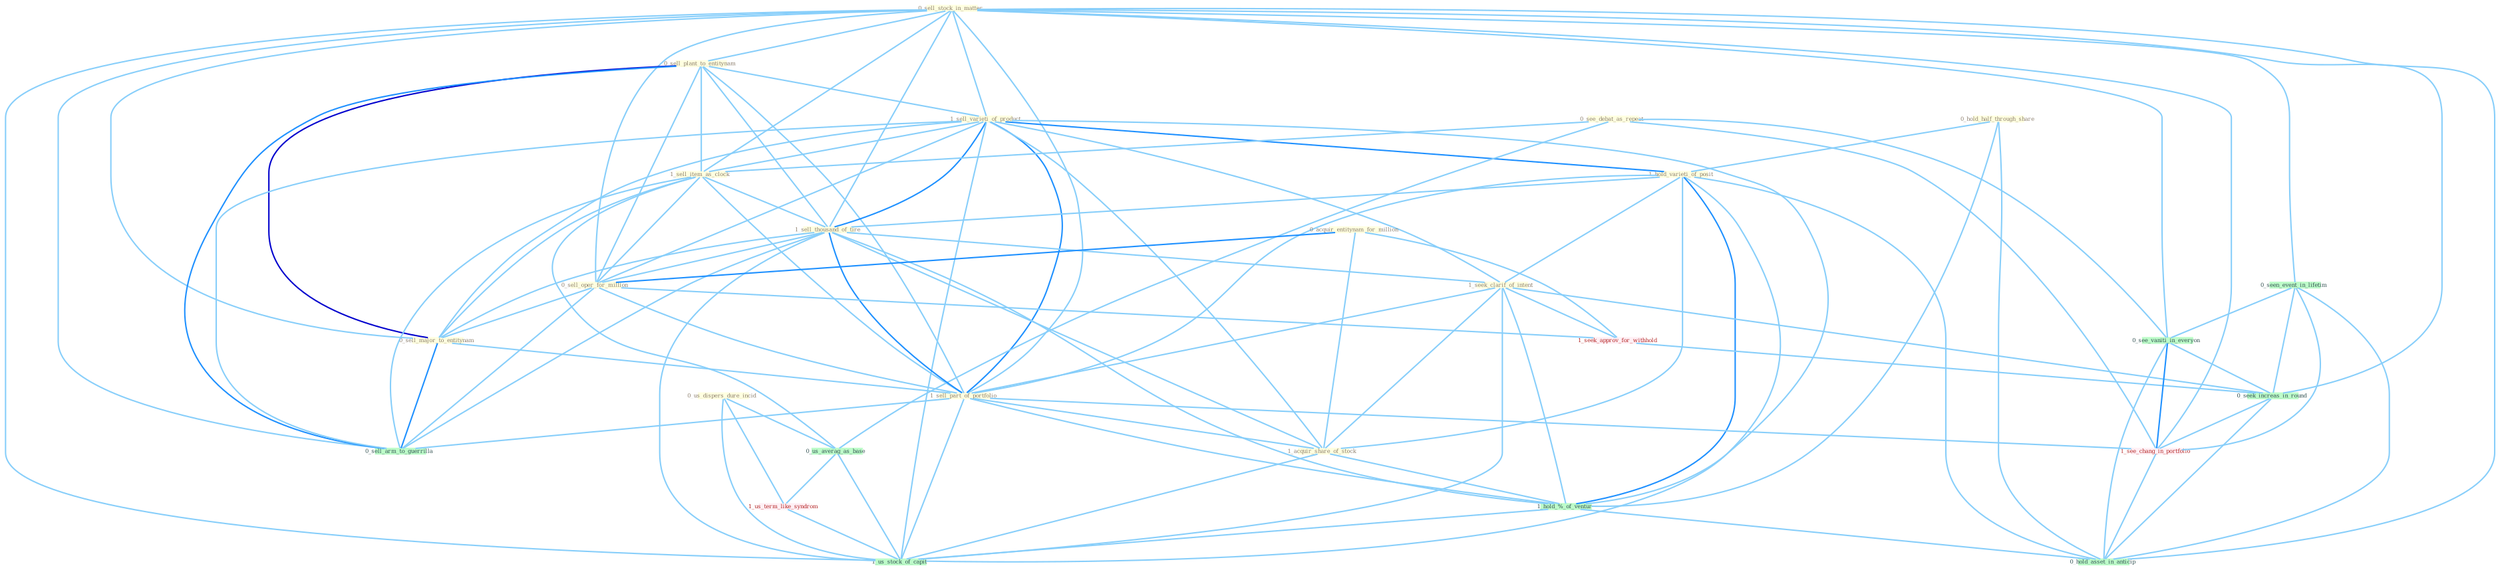 Graph G{ 
    node
    [shape=polygon,style=filled,width=.5,height=.06,color="#BDFCC9",fixedsize=true,fontsize=4,
    fontcolor="#2f4f4f"];
    {node
    [color="#ffffe0", fontcolor="#8b7d6b"] "0_sell_stock_in_matter " "0_sell_plant_to_entitynam " "0_hold_half_through_share " "1_sell_varieti_of_product " "0_see_debat_as_repeat " "1_sell_item_as_clock " "1_hold_varieti_of_posit " "1_sell_thousand_of_tire " "0_acquir_entitynam_for_million " "0_us_dispers_dure_incid " "0_sell_oper_for_million " "0_sell_major_to_entitynam " "1_seek_clarif_of_intent " "1_sell_part_of_portfolio " "1_acquir_share_of_stock "}
{node [color="#fff0f5", fontcolor="#b22222"] "1_us_term_like_syndrom " "1_seek_approv_for_withhold " "1_see_chang_in_portfolio "}
edge [color="#B0E2FF"];

	"0_sell_stock_in_matter " -- "0_sell_plant_to_entitynam " [w="1", color="#87cefa" ];
	"0_sell_stock_in_matter " -- "1_sell_varieti_of_product " [w="1", color="#87cefa" ];
	"0_sell_stock_in_matter " -- "1_sell_item_as_clock " [w="1", color="#87cefa" ];
	"0_sell_stock_in_matter " -- "1_sell_thousand_of_tire " [w="1", color="#87cefa" ];
	"0_sell_stock_in_matter " -- "0_sell_oper_for_million " [w="1", color="#87cefa" ];
	"0_sell_stock_in_matter " -- "0_sell_major_to_entitynam " [w="1", color="#87cefa" ];
	"0_sell_stock_in_matter " -- "1_sell_part_of_portfolio " [w="1", color="#87cefa" ];
	"0_sell_stock_in_matter " -- "0_seen_event_in_lifetim " [w="1", color="#87cefa" ];
	"0_sell_stock_in_matter " -- "0_see_vaniti_in_everyon " [w="1", color="#87cefa" ];
	"0_sell_stock_in_matter " -- "0_sell_arm_to_guerrilla " [w="1", color="#87cefa" ];
	"0_sell_stock_in_matter " -- "0_seek_increas_in_round " [w="1", color="#87cefa" ];
	"0_sell_stock_in_matter " -- "1_us_stock_of_capit " [w="1", color="#87cefa" ];
	"0_sell_stock_in_matter " -- "1_see_chang_in_portfolio " [w="1", color="#87cefa" ];
	"0_sell_stock_in_matter " -- "0_hold_asset_in_anticip " [w="1", color="#87cefa" ];
	"0_sell_plant_to_entitynam " -- "1_sell_varieti_of_product " [w="1", color="#87cefa" ];
	"0_sell_plant_to_entitynam " -- "1_sell_item_as_clock " [w="1", color="#87cefa" ];
	"0_sell_plant_to_entitynam " -- "1_sell_thousand_of_tire " [w="1", color="#87cefa" ];
	"0_sell_plant_to_entitynam " -- "0_sell_oper_for_million " [w="1", color="#87cefa" ];
	"0_sell_plant_to_entitynam " -- "0_sell_major_to_entitynam " [w="3", color="#0000cd" , len=0.6];
	"0_sell_plant_to_entitynam " -- "1_sell_part_of_portfolio " [w="1", color="#87cefa" ];
	"0_sell_plant_to_entitynam " -- "0_sell_arm_to_guerrilla " [w="2", color="#1e90ff" , len=0.8];
	"0_hold_half_through_share " -- "1_hold_varieti_of_posit " [w="1", color="#87cefa" ];
	"0_hold_half_through_share " -- "1_hold_%_of_ventur " [w="1", color="#87cefa" ];
	"0_hold_half_through_share " -- "0_hold_asset_in_anticip " [w="1", color="#87cefa" ];
	"1_sell_varieti_of_product " -- "1_sell_item_as_clock " [w="1", color="#87cefa" ];
	"1_sell_varieti_of_product " -- "1_hold_varieti_of_posit " [w="2", color="#1e90ff" , len=0.8];
	"1_sell_varieti_of_product " -- "1_sell_thousand_of_tire " [w="2", color="#1e90ff" , len=0.8];
	"1_sell_varieti_of_product " -- "0_sell_oper_for_million " [w="1", color="#87cefa" ];
	"1_sell_varieti_of_product " -- "0_sell_major_to_entitynam " [w="1", color="#87cefa" ];
	"1_sell_varieti_of_product " -- "1_seek_clarif_of_intent " [w="1", color="#87cefa" ];
	"1_sell_varieti_of_product " -- "1_sell_part_of_portfolio " [w="2", color="#1e90ff" , len=0.8];
	"1_sell_varieti_of_product " -- "1_acquir_share_of_stock " [w="1", color="#87cefa" ];
	"1_sell_varieti_of_product " -- "1_hold_%_of_ventur " [w="1", color="#87cefa" ];
	"1_sell_varieti_of_product " -- "0_sell_arm_to_guerrilla " [w="1", color="#87cefa" ];
	"1_sell_varieti_of_product " -- "1_us_stock_of_capit " [w="1", color="#87cefa" ];
	"0_see_debat_as_repeat " -- "1_sell_item_as_clock " [w="1", color="#87cefa" ];
	"0_see_debat_as_repeat " -- "0_us_averag_as_base " [w="1", color="#87cefa" ];
	"0_see_debat_as_repeat " -- "0_see_vaniti_in_everyon " [w="1", color="#87cefa" ];
	"0_see_debat_as_repeat " -- "1_see_chang_in_portfolio " [w="1", color="#87cefa" ];
	"1_sell_item_as_clock " -- "1_sell_thousand_of_tire " [w="1", color="#87cefa" ];
	"1_sell_item_as_clock " -- "0_sell_oper_for_million " [w="1", color="#87cefa" ];
	"1_sell_item_as_clock " -- "0_sell_major_to_entitynam " [w="1", color="#87cefa" ];
	"1_sell_item_as_clock " -- "1_sell_part_of_portfolio " [w="1", color="#87cefa" ];
	"1_sell_item_as_clock " -- "0_us_averag_as_base " [w="1", color="#87cefa" ];
	"1_sell_item_as_clock " -- "0_sell_arm_to_guerrilla " [w="1", color="#87cefa" ];
	"1_hold_varieti_of_posit " -- "1_sell_thousand_of_tire " [w="1", color="#87cefa" ];
	"1_hold_varieti_of_posit " -- "1_seek_clarif_of_intent " [w="1", color="#87cefa" ];
	"1_hold_varieti_of_posit " -- "1_sell_part_of_portfolio " [w="1", color="#87cefa" ];
	"1_hold_varieti_of_posit " -- "1_acquir_share_of_stock " [w="1", color="#87cefa" ];
	"1_hold_varieti_of_posit " -- "1_hold_%_of_ventur " [w="2", color="#1e90ff" , len=0.8];
	"1_hold_varieti_of_posit " -- "1_us_stock_of_capit " [w="1", color="#87cefa" ];
	"1_hold_varieti_of_posit " -- "0_hold_asset_in_anticip " [w="1", color="#87cefa" ];
	"1_sell_thousand_of_tire " -- "0_sell_oper_for_million " [w="1", color="#87cefa" ];
	"1_sell_thousand_of_tire " -- "0_sell_major_to_entitynam " [w="1", color="#87cefa" ];
	"1_sell_thousand_of_tire " -- "1_seek_clarif_of_intent " [w="1", color="#87cefa" ];
	"1_sell_thousand_of_tire " -- "1_sell_part_of_portfolio " [w="2", color="#1e90ff" , len=0.8];
	"1_sell_thousand_of_tire " -- "1_acquir_share_of_stock " [w="1", color="#87cefa" ];
	"1_sell_thousand_of_tire " -- "1_hold_%_of_ventur " [w="1", color="#87cefa" ];
	"1_sell_thousand_of_tire " -- "0_sell_arm_to_guerrilla " [w="1", color="#87cefa" ];
	"1_sell_thousand_of_tire " -- "1_us_stock_of_capit " [w="1", color="#87cefa" ];
	"0_acquir_entitynam_for_million " -- "0_sell_oper_for_million " [w="2", color="#1e90ff" , len=0.8];
	"0_acquir_entitynam_for_million " -- "1_acquir_share_of_stock " [w="1", color="#87cefa" ];
	"0_acquir_entitynam_for_million " -- "1_seek_approv_for_withhold " [w="1", color="#87cefa" ];
	"0_us_dispers_dure_incid " -- "0_us_averag_as_base " [w="1", color="#87cefa" ];
	"0_us_dispers_dure_incid " -- "1_us_term_like_syndrom " [w="1", color="#87cefa" ];
	"0_us_dispers_dure_incid " -- "1_us_stock_of_capit " [w="1", color="#87cefa" ];
	"0_sell_oper_for_million " -- "0_sell_major_to_entitynam " [w="1", color="#87cefa" ];
	"0_sell_oper_for_million " -- "1_sell_part_of_portfolio " [w="1", color="#87cefa" ];
	"0_sell_oper_for_million " -- "1_seek_approv_for_withhold " [w="1", color="#87cefa" ];
	"0_sell_oper_for_million " -- "0_sell_arm_to_guerrilla " [w="1", color="#87cefa" ];
	"0_sell_major_to_entitynam " -- "1_sell_part_of_portfolio " [w="1", color="#87cefa" ];
	"0_sell_major_to_entitynam " -- "0_sell_arm_to_guerrilla " [w="2", color="#1e90ff" , len=0.8];
	"1_seek_clarif_of_intent " -- "1_sell_part_of_portfolio " [w="1", color="#87cefa" ];
	"1_seek_clarif_of_intent " -- "1_acquir_share_of_stock " [w="1", color="#87cefa" ];
	"1_seek_clarif_of_intent " -- "1_seek_approv_for_withhold " [w="1", color="#87cefa" ];
	"1_seek_clarif_of_intent " -- "1_hold_%_of_ventur " [w="1", color="#87cefa" ];
	"1_seek_clarif_of_intent " -- "0_seek_increas_in_round " [w="1", color="#87cefa" ];
	"1_seek_clarif_of_intent " -- "1_us_stock_of_capit " [w="1", color="#87cefa" ];
	"1_sell_part_of_portfolio " -- "1_acquir_share_of_stock " [w="1", color="#87cefa" ];
	"1_sell_part_of_portfolio " -- "1_hold_%_of_ventur " [w="1", color="#87cefa" ];
	"1_sell_part_of_portfolio " -- "0_sell_arm_to_guerrilla " [w="1", color="#87cefa" ];
	"1_sell_part_of_portfolio " -- "1_us_stock_of_capit " [w="1", color="#87cefa" ];
	"1_sell_part_of_portfolio " -- "1_see_chang_in_portfolio " [w="1", color="#87cefa" ];
	"1_acquir_share_of_stock " -- "1_hold_%_of_ventur " [w="1", color="#87cefa" ];
	"1_acquir_share_of_stock " -- "1_us_stock_of_capit " [w="1", color="#87cefa" ];
	"0_seen_event_in_lifetim " -- "0_see_vaniti_in_everyon " [w="1", color="#87cefa" ];
	"0_seen_event_in_lifetim " -- "0_seek_increas_in_round " [w="1", color="#87cefa" ];
	"0_seen_event_in_lifetim " -- "1_see_chang_in_portfolio " [w="1", color="#87cefa" ];
	"0_seen_event_in_lifetim " -- "0_hold_asset_in_anticip " [w="1", color="#87cefa" ];
	"0_us_averag_as_base " -- "1_us_term_like_syndrom " [w="1", color="#87cefa" ];
	"0_us_averag_as_base " -- "1_us_stock_of_capit " [w="1", color="#87cefa" ];
	"1_us_term_like_syndrom " -- "1_us_stock_of_capit " [w="1", color="#87cefa" ];
	"1_seek_approv_for_withhold " -- "0_seek_increas_in_round " [w="1", color="#87cefa" ];
	"1_hold_%_of_ventur " -- "1_us_stock_of_capit " [w="1", color="#87cefa" ];
	"1_hold_%_of_ventur " -- "0_hold_asset_in_anticip " [w="1", color="#87cefa" ];
	"0_see_vaniti_in_everyon " -- "0_seek_increas_in_round " [w="1", color="#87cefa" ];
	"0_see_vaniti_in_everyon " -- "1_see_chang_in_portfolio " [w="2", color="#1e90ff" , len=0.8];
	"0_see_vaniti_in_everyon " -- "0_hold_asset_in_anticip " [w="1", color="#87cefa" ];
	"0_seek_increas_in_round " -- "1_see_chang_in_portfolio " [w="1", color="#87cefa" ];
	"0_seek_increas_in_round " -- "0_hold_asset_in_anticip " [w="1", color="#87cefa" ];
	"1_see_chang_in_portfolio " -- "0_hold_asset_in_anticip " [w="1", color="#87cefa" ];
}